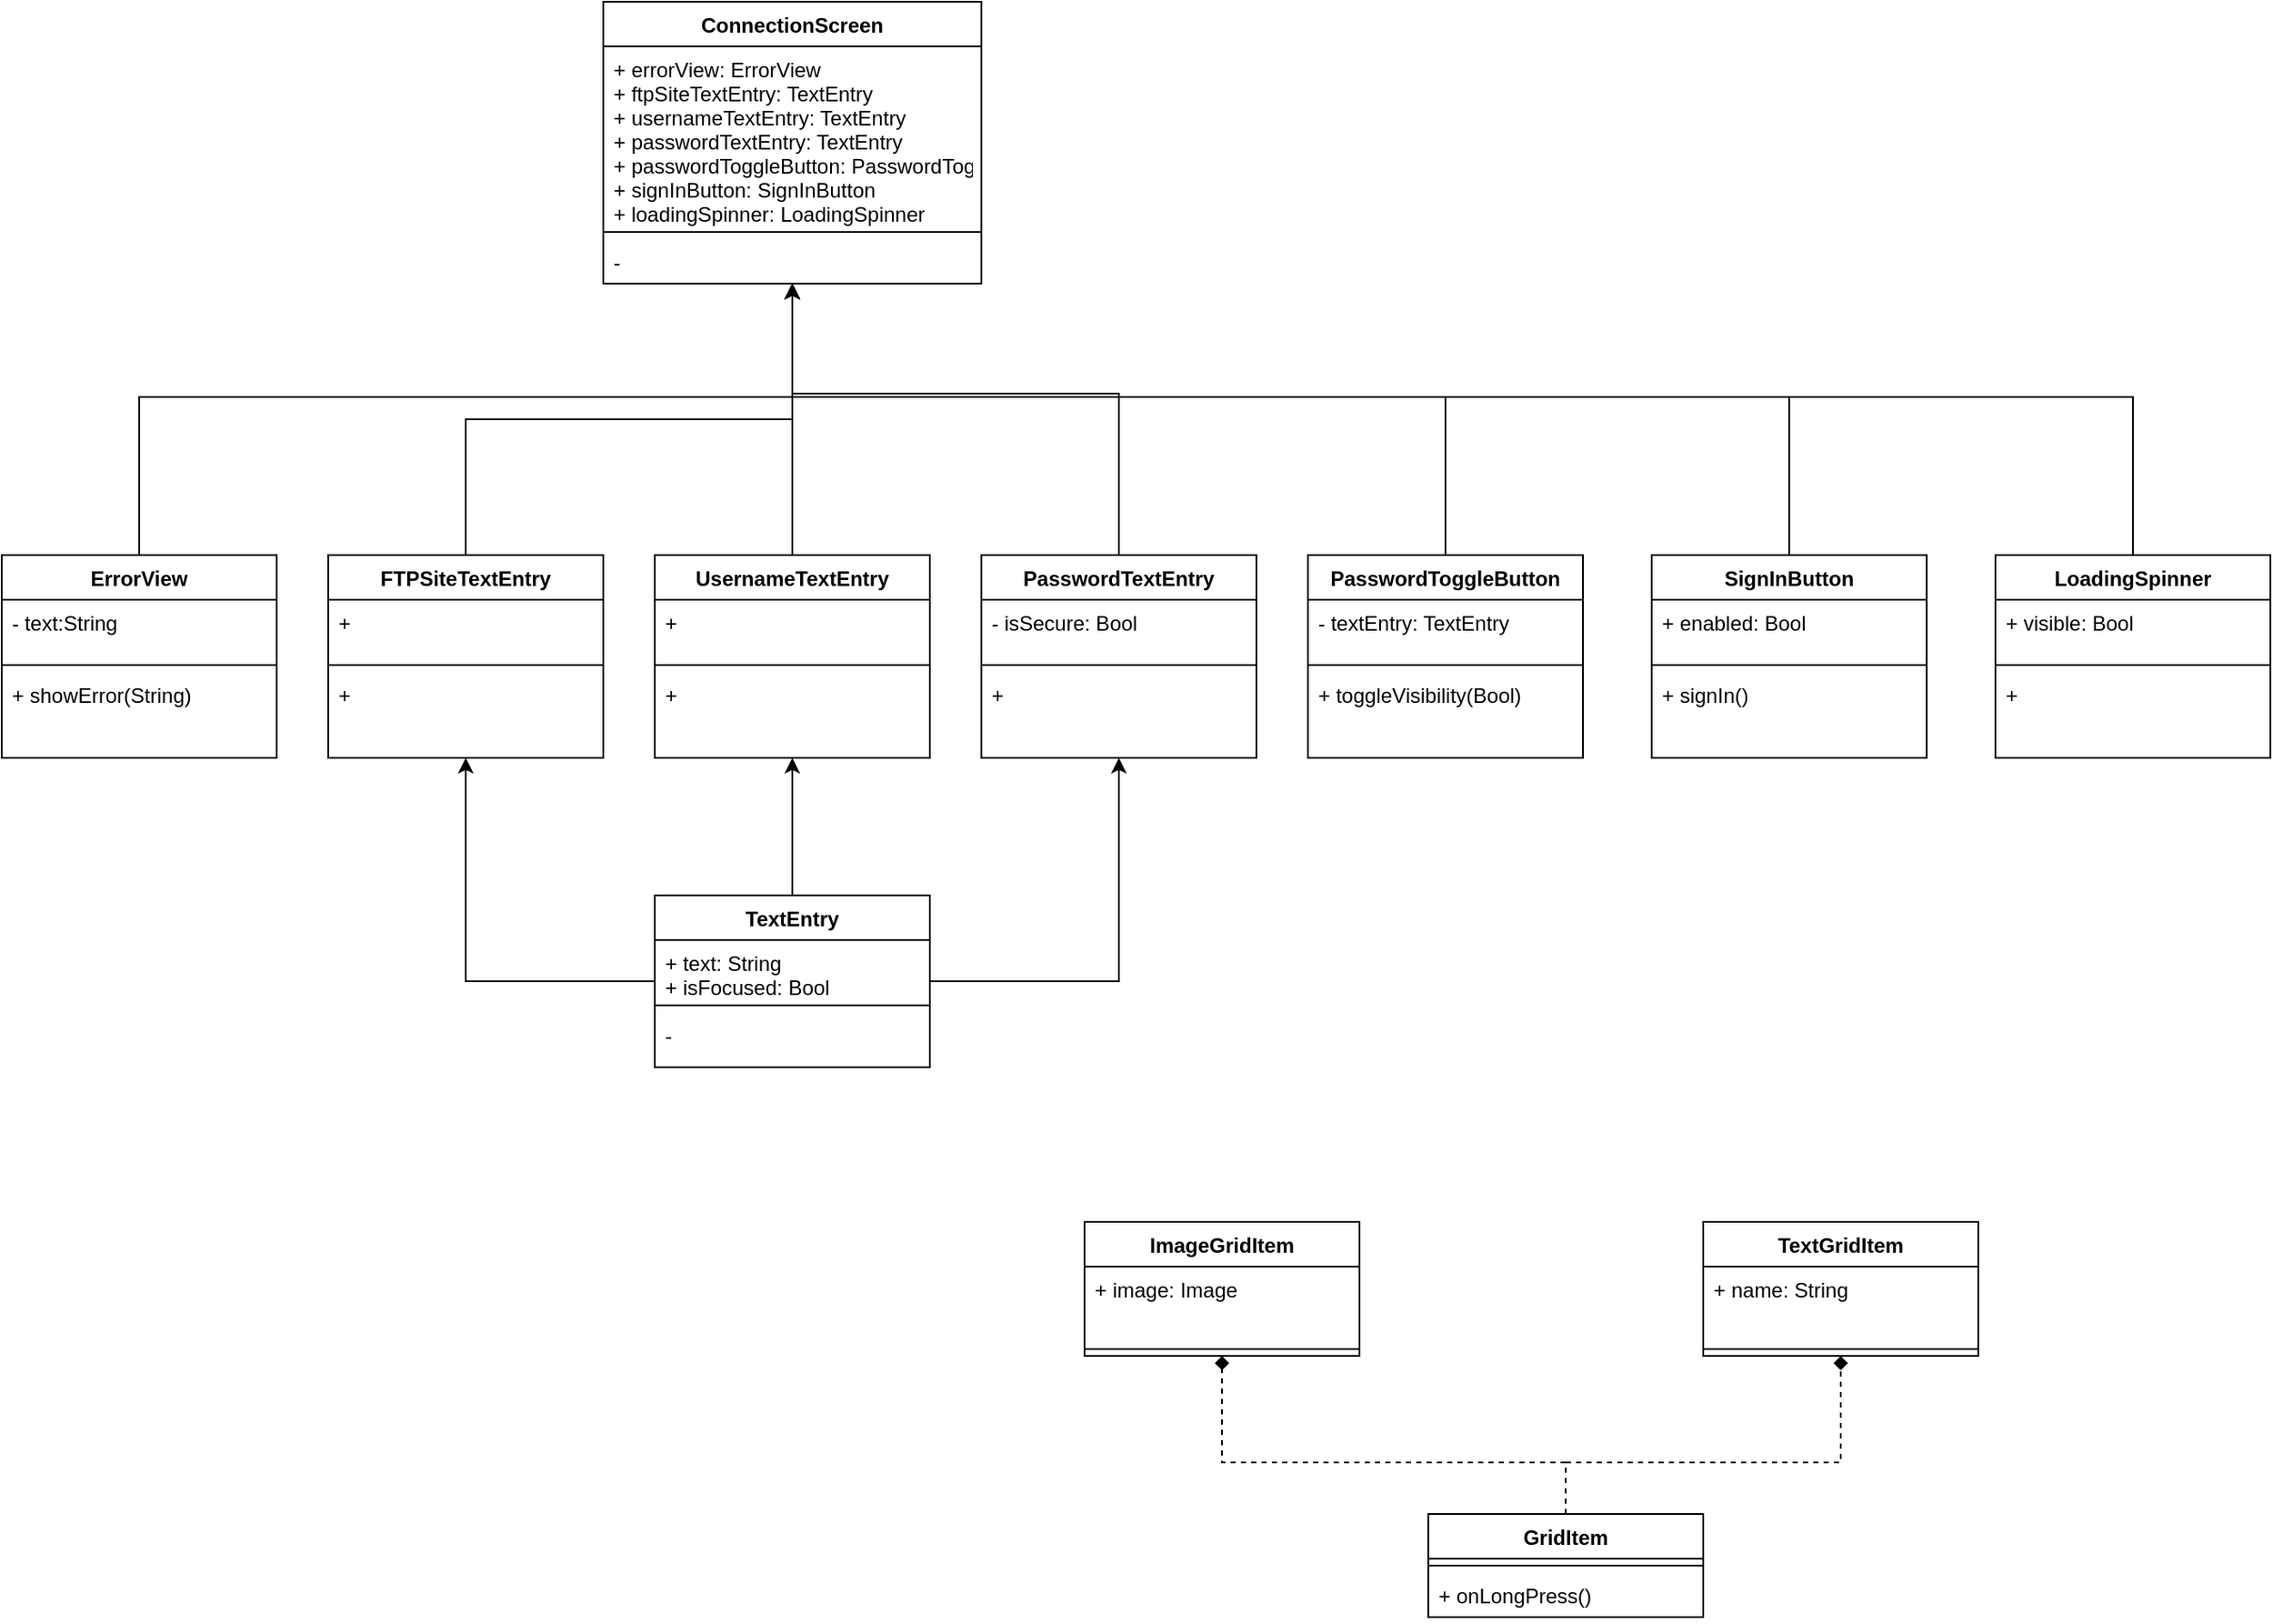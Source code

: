 <mxfile version="20.2.8" type="device"><diagram id="Mm_HGV6g8uhfs7f0gpRm" name="Page-1"><mxGraphModel dx="1956" dy="746" grid="1" gridSize="10" guides="1" tooltips="1" connect="1" arrows="1" fold="1" page="1" pageScale="1" pageWidth="850" pageHeight="1100" math="0" shadow="0"><root><mxCell id="0"/><mxCell id="1" parent="0"/><mxCell id="SFunHYRBEm0NeWUSRmos-63" style="edgeStyle=orthogonalEdgeStyle;rounded=0;orthogonalLoop=1;jettySize=auto;html=1;" edge="1" parent="1" source="SFunHYRBEm0NeWUSRmos-12" target="SFunHYRBEm0NeWUSRmos-59"><mxGeometry relative="1" as="geometry"/></mxCell><mxCell id="SFunHYRBEm0NeWUSRmos-12" value="FTPSiteTextEntry" style="swimlane;fontStyle=1;align=center;verticalAlign=top;childLayout=stackLayout;horizontal=1;startSize=26;horizontalStack=0;resizeParent=1;resizeParentMax=0;resizeLast=0;collapsible=1;marginBottom=0;" vertex="1" parent="1"><mxGeometry x="30" y="362" width="160" height="118" as="geometry"/></mxCell><mxCell id="SFunHYRBEm0NeWUSRmos-13" value="+ " style="text;strokeColor=none;fillColor=none;align=left;verticalAlign=top;spacingLeft=4;spacingRight=4;overflow=hidden;rotatable=0;points=[[0,0.5],[1,0.5]];portConstraint=eastwest;" vertex="1" parent="SFunHYRBEm0NeWUSRmos-12"><mxGeometry y="26" width="160" height="34" as="geometry"/></mxCell><mxCell id="SFunHYRBEm0NeWUSRmos-14" value="" style="line;strokeWidth=1;fillColor=none;align=left;verticalAlign=middle;spacingTop=-1;spacingLeft=3;spacingRight=3;rotatable=0;labelPosition=right;points=[];portConstraint=eastwest;" vertex="1" parent="SFunHYRBEm0NeWUSRmos-12"><mxGeometry y="60" width="160" height="8" as="geometry"/></mxCell><mxCell id="SFunHYRBEm0NeWUSRmos-15" value="+ " style="text;strokeColor=none;fillColor=none;align=left;verticalAlign=top;spacingLeft=4;spacingRight=4;overflow=hidden;rotatable=0;points=[[0,0.5],[1,0.5]];portConstraint=eastwest;" vertex="1" parent="SFunHYRBEm0NeWUSRmos-12"><mxGeometry y="68" width="160" height="50" as="geometry"/></mxCell><mxCell id="SFunHYRBEm0NeWUSRmos-44" style="edgeStyle=orthogonalEdgeStyle;rounded=0;orthogonalLoop=1;jettySize=auto;html=1;dashed=1;endArrow=diamond;endFill=1;" edge="1" parent="1" source="SFunHYRBEm0NeWUSRmos-46" target="SFunHYRBEm0NeWUSRmos-51"><mxGeometry relative="1" as="geometry"><Array as="points"><mxPoint x="750" y="890"/><mxPoint x="550" y="890"/></Array></mxGeometry></mxCell><mxCell id="SFunHYRBEm0NeWUSRmos-45" style="edgeStyle=orthogonalEdgeStyle;rounded=0;orthogonalLoop=1;jettySize=auto;html=1;dashed=1;endArrow=diamond;endFill=1;" edge="1" parent="1" source="SFunHYRBEm0NeWUSRmos-46" target="SFunHYRBEm0NeWUSRmos-56"><mxGeometry relative="1" as="geometry"><Array as="points"><mxPoint x="750" y="890"/><mxPoint x="910" y="890"/></Array></mxGeometry></mxCell><mxCell id="SFunHYRBEm0NeWUSRmos-46" value="GridItem" style="swimlane;fontStyle=1;align=center;verticalAlign=top;childLayout=stackLayout;horizontal=1;startSize=26;horizontalStack=0;resizeParent=1;resizeParentMax=0;resizeLast=0;collapsible=1;marginBottom=0;" vertex="1" parent="1"><mxGeometry x="670" y="920" width="160" height="60" as="geometry"/></mxCell><mxCell id="SFunHYRBEm0NeWUSRmos-47" value="" style="line;strokeWidth=1;fillColor=none;align=left;verticalAlign=middle;spacingTop=-1;spacingLeft=3;spacingRight=3;rotatable=0;labelPosition=right;points=[];portConstraint=eastwest;" vertex="1" parent="SFunHYRBEm0NeWUSRmos-46"><mxGeometry y="26" width="160" height="8" as="geometry"/></mxCell><mxCell id="SFunHYRBEm0NeWUSRmos-48" value="+ onLongPress()" style="text;strokeColor=none;fillColor=none;align=left;verticalAlign=top;spacingLeft=4;spacingRight=4;overflow=hidden;rotatable=0;points=[[0,0.5],[1,0.5]];portConstraint=eastwest;" vertex="1" parent="SFunHYRBEm0NeWUSRmos-46"><mxGeometry y="34" width="160" height="26" as="geometry"/></mxCell><mxCell id="SFunHYRBEm0NeWUSRmos-51" value="ImageGridItem" style="swimlane;fontStyle=1;align=center;verticalAlign=top;childLayout=stackLayout;horizontal=1;startSize=26;horizontalStack=0;resizeParent=1;resizeParentMax=0;resizeLast=0;collapsible=1;marginBottom=0;" vertex="1" parent="1"><mxGeometry x="470" y="750" width="160" height="78" as="geometry"/></mxCell><mxCell id="SFunHYRBEm0NeWUSRmos-52" value="+ image: Image" style="text;strokeColor=none;fillColor=none;align=left;verticalAlign=top;spacingLeft=4;spacingRight=4;overflow=hidden;rotatable=0;points=[[0,0.5],[1,0.5]];portConstraint=eastwest;" vertex="1" parent="SFunHYRBEm0NeWUSRmos-51"><mxGeometry y="26" width="160" height="44" as="geometry"/></mxCell><mxCell id="SFunHYRBEm0NeWUSRmos-53" value="" style="line;strokeWidth=1;fillColor=none;align=left;verticalAlign=middle;spacingTop=-1;spacingLeft=3;spacingRight=3;rotatable=0;labelPosition=right;points=[];portConstraint=eastwest;" vertex="1" parent="SFunHYRBEm0NeWUSRmos-51"><mxGeometry y="70" width="160" height="8" as="geometry"/></mxCell><mxCell id="SFunHYRBEm0NeWUSRmos-56" value="TextGridItem" style="swimlane;fontStyle=1;align=center;verticalAlign=top;childLayout=stackLayout;horizontal=1;startSize=26;horizontalStack=0;resizeParent=1;resizeParentMax=0;resizeLast=0;collapsible=1;marginBottom=0;" vertex="1" parent="1"><mxGeometry x="830" y="750" width="160" height="78" as="geometry"/></mxCell><mxCell id="SFunHYRBEm0NeWUSRmos-57" value="+ name: String&#10;" style="text;strokeColor=none;fillColor=none;align=left;verticalAlign=top;spacingLeft=4;spacingRight=4;overflow=hidden;rotatable=0;points=[[0,0.5],[1,0.5]];portConstraint=eastwest;" vertex="1" parent="SFunHYRBEm0NeWUSRmos-56"><mxGeometry y="26" width="160" height="44" as="geometry"/></mxCell><mxCell id="SFunHYRBEm0NeWUSRmos-58" value="" style="line;strokeWidth=1;fillColor=none;align=left;verticalAlign=middle;spacingTop=-1;spacingLeft=3;spacingRight=3;rotatable=0;labelPosition=right;points=[];portConstraint=eastwest;" vertex="1" parent="SFunHYRBEm0NeWUSRmos-56"><mxGeometry y="70" width="160" height="8" as="geometry"/></mxCell><mxCell id="SFunHYRBEm0NeWUSRmos-59" value="ConnectionScreen" style="swimlane;fontStyle=1;align=center;verticalAlign=top;childLayout=stackLayout;horizontal=1;startSize=26;horizontalStack=0;resizeParent=1;resizeParentMax=0;resizeLast=0;collapsible=1;marginBottom=0;" vertex="1" parent="1"><mxGeometry x="190" y="40" width="220" height="164" as="geometry"/></mxCell><mxCell id="SFunHYRBEm0NeWUSRmos-60" value="+ errorView: ErrorView&#10;+ ftpSiteTextEntry: TextEntry&#10;+ usernameTextEntry: TextEntry&#10;+ passwordTextEntry: TextEntry&#10;+ passwordToggleButton: PasswordToggleButton&#10;+ signInButton: SignInButton&#10;+ loadingSpinner: LoadingSpinner" style="text;strokeColor=none;fillColor=none;align=left;verticalAlign=top;spacingLeft=4;spacingRight=4;overflow=hidden;rotatable=0;points=[[0,0.5],[1,0.5]];portConstraint=eastwest;" vertex="1" parent="SFunHYRBEm0NeWUSRmos-59"><mxGeometry y="26" width="220" height="104" as="geometry"/></mxCell><mxCell id="SFunHYRBEm0NeWUSRmos-61" value="" style="line;strokeWidth=1;fillColor=none;align=left;verticalAlign=middle;spacingTop=-1;spacingLeft=3;spacingRight=3;rotatable=0;labelPosition=right;points=[];portConstraint=eastwest;" vertex="1" parent="SFunHYRBEm0NeWUSRmos-59"><mxGeometry y="130" width="220" height="8" as="geometry"/></mxCell><mxCell id="SFunHYRBEm0NeWUSRmos-62" value="-" style="text;strokeColor=none;fillColor=none;align=left;verticalAlign=top;spacingLeft=4;spacingRight=4;overflow=hidden;rotatable=0;points=[[0,0.5],[1,0.5]];portConstraint=eastwest;" vertex="1" parent="SFunHYRBEm0NeWUSRmos-59"><mxGeometry y="138" width="220" height="26" as="geometry"/></mxCell><mxCell id="SFunHYRBEm0NeWUSRmos-72" style="edgeStyle=orthogonalEdgeStyle;rounded=0;orthogonalLoop=1;jettySize=auto;html=1;" edge="1" parent="1" source="SFunHYRBEm0NeWUSRmos-64" target="SFunHYRBEm0NeWUSRmos-59"><mxGeometry relative="1" as="geometry"/></mxCell><mxCell id="SFunHYRBEm0NeWUSRmos-64" value="UsernameTextEntry" style="swimlane;fontStyle=1;align=center;verticalAlign=top;childLayout=stackLayout;horizontal=1;startSize=26;horizontalStack=0;resizeParent=1;resizeParentMax=0;resizeLast=0;collapsible=1;marginBottom=0;" vertex="1" parent="1"><mxGeometry x="220" y="362" width="160" height="118" as="geometry"/></mxCell><mxCell id="SFunHYRBEm0NeWUSRmos-65" value="+" style="text;strokeColor=none;fillColor=none;align=left;verticalAlign=top;spacingLeft=4;spacingRight=4;overflow=hidden;rotatable=0;points=[[0,0.5],[1,0.5]];portConstraint=eastwest;" vertex="1" parent="SFunHYRBEm0NeWUSRmos-64"><mxGeometry y="26" width="160" height="34" as="geometry"/></mxCell><mxCell id="SFunHYRBEm0NeWUSRmos-66" value="" style="line;strokeWidth=1;fillColor=none;align=left;verticalAlign=middle;spacingTop=-1;spacingLeft=3;spacingRight=3;rotatable=0;labelPosition=right;points=[];portConstraint=eastwest;" vertex="1" parent="SFunHYRBEm0NeWUSRmos-64"><mxGeometry y="60" width="160" height="8" as="geometry"/></mxCell><mxCell id="SFunHYRBEm0NeWUSRmos-67" value="+ " style="text;strokeColor=none;fillColor=none;align=left;verticalAlign=top;spacingLeft=4;spacingRight=4;overflow=hidden;rotatable=0;points=[[0,0.5],[1,0.5]];portConstraint=eastwest;" vertex="1" parent="SFunHYRBEm0NeWUSRmos-64"><mxGeometry y="68" width="160" height="50" as="geometry"/></mxCell><mxCell id="SFunHYRBEm0NeWUSRmos-74" style="edgeStyle=orthogonalEdgeStyle;rounded=0;orthogonalLoop=1;jettySize=auto;html=1;" edge="1" parent="1" source="SFunHYRBEm0NeWUSRmos-68" target="SFunHYRBEm0NeWUSRmos-59"><mxGeometry relative="1" as="geometry"><Array as="points"><mxPoint x="490" y="268"/><mxPoint x="300" y="268"/></Array></mxGeometry></mxCell><mxCell id="SFunHYRBEm0NeWUSRmos-68" value="PasswordTextEntry" style="swimlane;fontStyle=1;align=center;verticalAlign=top;childLayout=stackLayout;horizontal=1;startSize=26;horizontalStack=0;resizeParent=1;resizeParentMax=0;resizeLast=0;collapsible=1;marginBottom=0;" vertex="1" parent="1"><mxGeometry x="410" y="362" width="160" height="118" as="geometry"/></mxCell><mxCell id="SFunHYRBEm0NeWUSRmos-69" value="- isSecure: Bool" style="text;strokeColor=none;fillColor=none;align=left;verticalAlign=top;spacingLeft=4;spacingRight=4;overflow=hidden;rotatable=0;points=[[0,0.5],[1,0.5]];portConstraint=eastwest;" vertex="1" parent="SFunHYRBEm0NeWUSRmos-68"><mxGeometry y="26" width="160" height="34" as="geometry"/></mxCell><mxCell id="SFunHYRBEm0NeWUSRmos-70" value="" style="line;strokeWidth=1;fillColor=none;align=left;verticalAlign=middle;spacingTop=-1;spacingLeft=3;spacingRight=3;rotatable=0;labelPosition=right;points=[];portConstraint=eastwest;" vertex="1" parent="SFunHYRBEm0NeWUSRmos-68"><mxGeometry y="60" width="160" height="8" as="geometry"/></mxCell><mxCell id="SFunHYRBEm0NeWUSRmos-71" value="+ " style="text;strokeColor=none;fillColor=none;align=left;verticalAlign=top;spacingLeft=4;spacingRight=4;overflow=hidden;rotatable=0;points=[[0,0.5],[1,0.5]];portConstraint=eastwest;" vertex="1" parent="SFunHYRBEm0NeWUSRmos-68"><mxGeometry y="68" width="160" height="50" as="geometry"/></mxCell><mxCell id="SFunHYRBEm0NeWUSRmos-86" style="edgeStyle=orthogonalEdgeStyle;rounded=0;orthogonalLoop=1;jettySize=auto;html=1;" edge="1" parent="1" source="SFunHYRBEm0NeWUSRmos-75" target="SFunHYRBEm0NeWUSRmos-59"><mxGeometry relative="1" as="geometry"><Array as="points"><mxPoint x="880" y="270"/><mxPoint x="300" y="270"/></Array></mxGeometry></mxCell><mxCell id="SFunHYRBEm0NeWUSRmos-75" value="SignInButton" style="swimlane;fontStyle=1;align=center;verticalAlign=top;childLayout=stackLayout;horizontal=1;startSize=26;horizontalStack=0;resizeParent=1;resizeParentMax=0;resizeLast=0;collapsible=1;marginBottom=0;" vertex="1" parent="1"><mxGeometry x="800" y="362" width="160" height="118" as="geometry"/></mxCell><mxCell id="SFunHYRBEm0NeWUSRmos-76" value="+ enabled: Bool" style="text;strokeColor=none;fillColor=none;align=left;verticalAlign=top;spacingLeft=4;spacingRight=4;overflow=hidden;rotatable=0;points=[[0,0.5],[1,0.5]];portConstraint=eastwest;" vertex="1" parent="SFunHYRBEm0NeWUSRmos-75"><mxGeometry y="26" width="160" height="34" as="geometry"/></mxCell><mxCell id="SFunHYRBEm0NeWUSRmos-77" value="" style="line;strokeWidth=1;fillColor=none;align=left;verticalAlign=middle;spacingTop=-1;spacingLeft=3;spacingRight=3;rotatable=0;labelPosition=right;points=[];portConstraint=eastwest;" vertex="1" parent="SFunHYRBEm0NeWUSRmos-75"><mxGeometry y="60" width="160" height="8" as="geometry"/></mxCell><mxCell id="SFunHYRBEm0NeWUSRmos-78" value="+ signIn()" style="text;strokeColor=none;fillColor=none;align=left;verticalAlign=top;spacingLeft=4;spacingRight=4;overflow=hidden;rotatable=0;points=[[0,0.5],[1,0.5]];portConstraint=eastwest;" vertex="1" parent="SFunHYRBEm0NeWUSRmos-75"><mxGeometry y="68" width="160" height="50" as="geometry"/></mxCell><mxCell id="SFunHYRBEm0NeWUSRmos-83" style="edgeStyle=orthogonalEdgeStyle;rounded=0;orthogonalLoop=1;jettySize=auto;html=1;" edge="1" parent="1" source="SFunHYRBEm0NeWUSRmos-79" target="SFunHYRBEm0NeWUSRmos-64"><mxGeometry relative="1" as="geometry"/></mxCell><mxCell id="SFunHYRBEm0NeWUSRmos-84" style="edgeStyle=orthogonalEdgeStyle;rounded=0;orthogonalLoop=1;jettySize=auto;html=1;" edge="1" parent="1" source="SFunHYRBEm0NeWUSRmos-79" target="SFunHYRBEm0NeWUSRmos-12"><mxGeometry relative="1" as="geometry"/></mxCell><mxCell id="SFunHYRBEm0NeWUSRmos-85" style="edgeStyle=orthogonalEdgeStyle;rounded=0;orthogonalLoop=1;jettySize=auto;html=1;" edge="1" parent="1" source="SFunHYRBEm0NeWUSRmos-79" target="SFunHYRBEm0NeWUSRmos-68"><mxGeometry relative="1" as="geometry"/></mxCell><mxCell id="SFunHYRBEm0NeWUSRmos-79" value="TextEntry" style="swimlane;fontStyle=1;align=center;verticalAlign=top;childLayout=stackLayout;horizontal=1;startSize=26;horizontalStack=0;resizeParent=1;resizeParentMax=0;resizeLast=0;collapsible=1;marginBottom=0;" vertex="1" parent="1"><mxGeometry x="220" y="560" width="160" height="100" as="geometry"/></mxCell><mxCell id="SFunHYRBEm0NeWUSRmos-80" value="+ text: String&#10;+ isFocused: Bool" style="text;strokeColor=none;fillColor=none;align=left;verticalAlign=top;spacingLeft=4;spacingRight=4;overflow=hidden;rotatable=0;points=[[0,0.5],[1,0.5]];portConstraint=eastwest;" vertex="1" parent="SFunHYRBEm0NeWUSRmos-79"><mxGeometry y="26" width="160" height="34" as="geometry"/></mxCell><mxCell id="SFunHYRBEm0NeWUSRmos-81" value="" style="line;strokeWidth=1;fillColor=none;align=left;verticalAlign=middle;spacingTop=-1;spacingLeft=3;spacingRight=3;rotatable=0;labelPosition=right;points=[];portConstraint=eastwest;" vertex="1" parent="SFunHYRBEm0NeWUSRmos-79"><mxGeometry y="60" width="160" height="8" as="geometry"/></mxCell><mxCell id="SFunHYRBEm0NeWUSRmos-82" value="-" style="text;strokeColor=none;fillColor=none;align=left;verticalAlign=top;spacingLeft=4;spacingRight=4;overflow=hidden;rotatable=0;points=[[0,0.5],[1,0.5]];portConstraint=eastwest;" vertex="1" parent="SFunHYRBEm0NeWUSRmos-79"><mxGeometry y="68" width="160" height="32" as="geometry"/></mxCell><mxCell id="SFunHYRBEm0NeWUSRmos-91" style="edgeStyle=orthogonalEdgeStyle;rounded=0;orthogonalLoop=1;jettySize=auto;html=1;" edge="1" parent="1" source="SFunHYRBEm0NeWUSRmos-87" target="SFunHYRBEm0NeWUSRmos-59"><mxGeometry relative="1" as="geometry"><Array as="points"><mxPoint x="1080" y="270"/><mxPoint x="300" y="270"/></Array></mxGeometry></mxCell><mxCell id="SFunHYRBEm0NeWUSRmos-87" value="LoadingSpinner" style="swimlane;fontStyle=1;align=center;verticalAlign=top;childLayout=stackLayout;horizontal=1;startSize=26;horizontalStack=0;resizeParent=1;resizeParentMax=0;resizeLast=0;collapsible=1;marginBottom=0;" vertex="1" parent="1"><mxGeometry x="1000" y="362" width="160" height="118" as="geometry"/></mxCell><mxCell id="SFunHYRBEm0NeWUSRmos-88" value="+ visible: Bool" style="text;strokeColor=none;fillColor=none;align=left;verticalAlign=top;spacingLeft=4;spacingRight=4;overflow=hidden;rotatable=0;points=[[0,0.5],[1,0.5]];portConstraint=eastwest;" vertex="1" parent="SFunHYRBEm0NeWUSRmos-87"><mxGeometry y="26" width="160" height="34" as="geometry"/></mxCell><mxCell id="SFunHYRBEm0NeWUSRmos-89" value="" style="line;strokeWidth=1;fillColor=none;align=left;verticalAlign=middle;spacingTop=-1;spacingLeft=3;spacingRight=3;rotatable=0;labelPosition=right;points=[];portConstraint=eastwest;" vertex="1" parent="SFunHYRBEm0NeWUSRmos-87"><mxGeometry y="60" width="160" height="8" as="geometry"/></mxCell><mxCell id="SFunHYRBEm0NeWUSRmos-90" value="+ " style="text;strokeColor=none;fillColor=none;align=left;verticalAlign=top;spacingLeft=4;spacingRight=4;overflow=hidden;rotatable=0;points=[[0,0.5],[1,0.5]];portConstraint=eastwest;" vertex="1" parent="SFunHYRBEm0NeWUSRmos-87"><mxGeometry y="68" width="160" height="50" as="geometry"/></mxCell><mxCell id="SFunHYRBEm0NeWUSRmos-96" style="edgeStyle=orthogonalEdgeStyle;rounded=0;orthogonalLoop=1;jettySize=auto;html=1;" edge="1" parent="1" source="SFunHYRBEm0NeWUSRmos-92" target="SFunHYRBEm0NeWUSRmos-59"><mxGeometry relative="1" as="geometry"><Array as="points"><mxPoint x="680" y="270"/><mxPoint x="300" y="270"/></Array></mxGeometry></mxCell><mxCell id="SFunHYRBEm0NeWUSRmos-92" value="PasswordToggleButton" style="swimlane;fontStyle=1;align=center;verticalAlign=top;childLayout=stackLayout;horizontal=1;startSize=26;horizontalStack=0;resizeParent=1;resizeParentMax=0;resizeLast=0;collapsible=1;marginBottom=0;" vertex="1" parent="1"><mxGeometry x="600" y="362" width="160" height="118" as="geometry"/></mxCell><mxCell id="SFunHYRBEm0NeWUSRmos-93" value="- textEntry: TextEntry&#10;" style="text;strokeColor=none;fillColor=none;align=left;verticalAlign=top;spacingLeft=4;spacingRight=4;overflow=hidden;rotatable=0;points=[[0,0.5],[1,0.5]];portConstraint=eastwest;" vertex="1" parent="SFunHYRBEm0NeWUSRmos-92"><mxGeometry y="26" width="160" height="34" as="geometry"/></mxCell><mxCell id="SFunHYRBEm0NeWUSRmos-94" value="" style="line;strokeWidth=1;fillColor=none;align=left;verticalAlign=middle;spacingTop=-1;spacingLeft=3;spacingRight=3;rotatable=0;labelPosition=right;points=[];portConstraint=eastwest;" vertex="1" parent="SFunHYRBEm0NeWUSRmos-92"><mxGeometry y="60" width="160" height="8" as="geometry"/></mxCell><mxCell id="SFunHYRBEm0NeWUSRmos-95" value="+ toggleVisibility(Bool)" style="text;strokeColor=none;fillColor=none;align=left;verticalAlign=top;spacingLeft=4;spacingRight=4;overflow=hidden;rotatable=0;points=[[0,0.5],[1,0.5]];portConstraint=eastwest;" vertex="1" parent="SFunHYRBEm0NeWUSRmos-92"><mxGeometry y="68" width="160" height="50" as="geometry"/></mxCell><mxCell id="SFunHYRBEm0NeWUSRmos-101" style="edgeStyle=orthogonalEdgeStyle;rounded=0;orthogonalLoop=1;jettySize=auto;html=1;" edge="1" parent="1" source="SFunHYRBEm0NeWUSRmos-97" target="SFunHYRBEm0NeWUSRmos-59"><mxGeometry relative="1" as="geometry"><Array as="points"><mxPoint x="-80" y="270"/><mxPoint x="300" y="270"/></Array></mxGeometry></mxCell><mxCell id="SFunHYRBEm0NeWUSRmos-97" value="ErrorView" style="swimlane;fontStyle=1;align=center;verticalAlign=top;childLayout=stackLayout;horizontal=1;startSize=26;horizontalStack=0;resizeParent=1;resizeParentMax=0;resizeLast=0;collapsible=1;marginBottom=0;" vertex="1" parent="1"><mxGeometry x="-160" y="362" width="160" height="118" as="geometry"/></mxCell><mxCell id="SFunHYRBEm0NeWUSRmos-98" value="- text:String" style="text;strokeColor=none;fillColor=none;align=left;verticalAlign=top;spacingLeft=4;spacingRight=4;overflow=hidden;rotatable=0;points=[[0,0.5],[1,0.5]];portConstraint=eastwest;" vertex="1" parent="SFunHYRBEm0NeWUSRmos-97"><mxGeometry y="26" width="160" height="34" as="geometry"/></mxCell><mxCell id="SFunHYRBEm0NeWUSRmos-99" value="" style="line;strokeWidth=1;fillColor=none;align=left;verticalAlign=middle;spacingTop=-1;spacingLeft=3;spacingRight=3;rotatable=0;labelPosition=right;points=[];portConstraint=eastwest;" vertex="1" parent="SFunHYRBEm0NeWUSRmos-97"><mxGeometry y="60" width="160" height="8" as="geometry"/></mxCell><mxCell id="SFunHYRBEm0NeWUSRmos-100" value="+ showError(String)" style="text;strokeColor=none;fillColor=none;align=left;verticalAlign=top;spacingLeft=4;spacingRight=4;overflow=hidden;rotatable=0;points=[[0,0.5],[1,0.5]];portConstraint=eastwest;" vertex="1" parent="SFunHYRBEm0NeWUSRmos-97"><mxGeometry y="68" width="160" height="50" as="geometry"/></mxCell></root></mxGraphModel></diagram></mxfile>